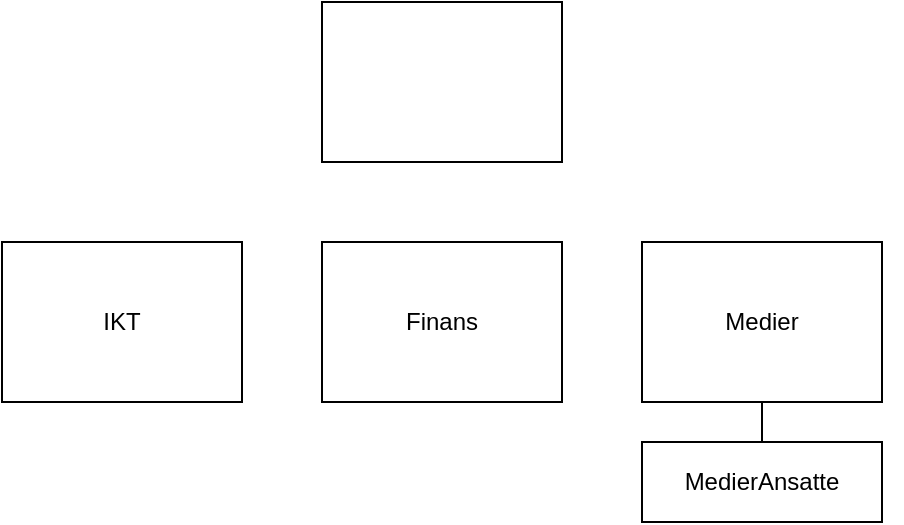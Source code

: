 <mxfile version="26.1.0">
  <diagram name="Page-1" id="y9Jkcy9bq79RvtkLTwA-">
    <mxGraphModel dx="723" dy="473" grid="1" gridSize="10" guides="1" tooltips="1" connect="1" arrows="1" fold="1" page="1" pageScale="1" pageWidth="850" pageHeight="1100" math="0" shadow="0">
      <root>
        <mxCell id="0" />
        <mxCell id="1" parent="0" />
        <mxCell id="p5QCuyIfyxo03t3OpOcN-5" value="&lt;div&gt;Finans&lt;/div&gt;" style="rounded=0;whiteSpace=wrap;html=1;" vertex="1" parent="1">
          <mxGeometry x="320" y="240" width="120" height="80" as="geometry" />
        </mxCell>
        <mxCell id="p5QCuyIfyxo03t3OpOcN-6" value="Text" style="text;strokeColor=none;align=center;fillColor=none;html=1;verticalAlign=middle;whiteSpace=wrap;rounded=0;" vertex="1" parent="1">
          <mxGeometry x="220" y="285" width="60" height="30" as="geometry" />
        </mxCell>
        <mxCell id="p5QCuyIfyxo03t3OpOcN-7" value="&lt;div&gt;IKT&lt;/div&gt;" style="rounded=0;whiteSpace=wrap;html=1;" vertex="1" parent="1">
          <mxGeometry x="160" y="240" width="120" height="80" as="geometry" />
        </mxCell>
        <mxCell id="p5QCuyIfyxo03t3OpOcN-8" value="Text" style="text;strokeColor=none;align=center;fillColor=none;html=1;verticalAlign=middle;whiteSpace=wrap;rounded=0;" vertex="1" parent="1">
          <mxGeometry x="550" y="285" width="60" height="30" as="geometry" />
        </mxCell>
        <mxCell id="p5QCuyIfyxo03t3OpOcN-9" value="Medier" style="rounded=0;whiteSpace=wrap;html=1;" vertex="1" parent="1">
          <mxGeometry x="480" y="240" width="120" height="80" as="geometry" />
        </mxCell>
        <mxCell id="p5QCuyIfyxo03t3OpOcN-10" value="" style="rounded=0;whiteSpace=wrap;html=1;" vertex="1" parent="1">
          <mxGeometry x="480" y="340" width="120" height="40" as="geometry" />
        </mxCell>
        <mxCell id="p5QCuyIfyxo03t3OpOcN-11" value="MedierAnsatte" style="text;strokeColor=none;align=center;fillColor=none;html=1;verticalAlign=middle;whiteSpace=wrap;rounded=0;" vertex="1" parent="1">
          <mxGeometry x="510" y="345" width="60" height="30" as="geometry" />
        </mxCell>
        <mxCell id="p5QCuyIfyxo03t3OpOcN-12" value="" style="endArrow=none;html=1;rounded=0;exitX=0.5;exitY=0;exitDx=0;exitDy=0;entryX=0.5;entryY=1;entryDx=0;entryDy=0;" edge="1" parent="1" source="p5QCuyIfyxo03t3OpOcN-10" target="p5QCuyIfyxo03t3OpOcN-9">
          <mxGeometry width="50" height="50" relative="1" as="geometry">
            <mxPoint x="400" y="330" as="sourcePoint" />
            <mxPoint x="450" y="280" as="targetPoint" />
          </mxGeometry>
        </mxCell>
        <mxCell id="p5QCuyIfyxo03t3OpOcN-13" value="" style="rounded=0;whiteSpace=wrap;html=1;" vertex="1" parent="1">
          <mxGeometry x="320" y="120" width="120" height="80" as="geometry" />
        </mxCell>
      </root>
    </mxGraphModel>
  </diagram>
</mxfile>
